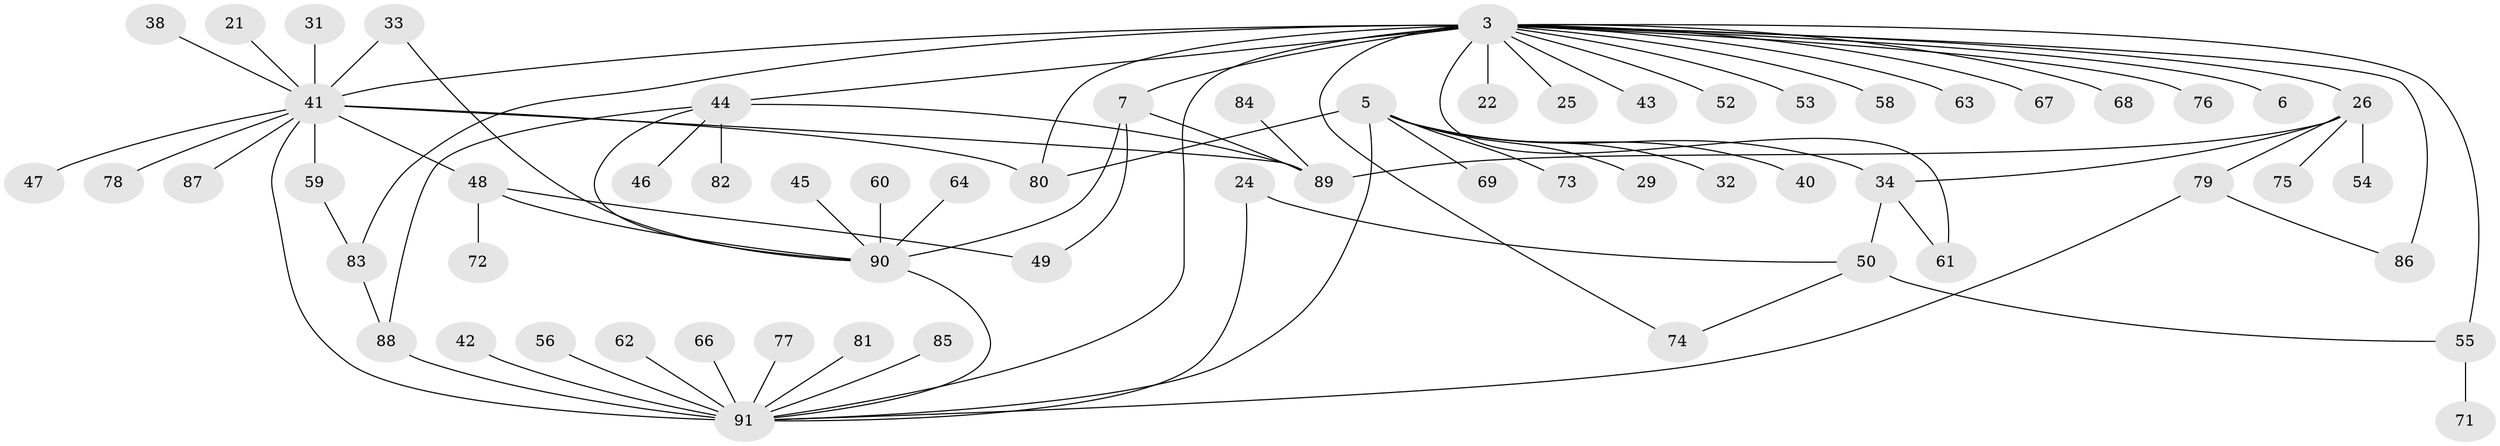 // original degree distribution, {11: 0.01098901098901099, 23: 0.01098901098901099, 16: 0.01098901098901099, 6: 0.054945054945054944, 9: 0.02197802197802198, 1: 0.46153846153846156, 7: 0.03296703296703297, 2: 0.2087912087912088, 10: 0.01098901098901099, 5: 0.03296703296703297, 3: 0.08791208791208792, 4: 0.054945054945054944}
// Generated by graph-tools (version 1.1) at 2025/50/03/04/25 21:50:17]
// undirected, 63 vertices, 83 edges
graph export_dot {
graph [start="1"]
  node [color=gray90,style=filled];
  3 [super="+2"];
  5;
  6;
  7;
  21;
  22;
  24;
  25;
  26;
  29;
  31;
  32;
  33 [super="+23"];
  34 [super="+20"];
  38;
  40;
  41 [super="+1+16+10"];
  42;
  43;
  44 [super="+37"];
  45;
  46;
  47;
  48;
  49 [super="+35"];
  50 [super="+30"];
  52;
  53;
  54;
  55;
  56 [super="+27"];
  58;
  59 [super="+9"];
  60;
  61;
  62 [super="+28"];
  63;
  64;
  66;
  67;
  68;
  69;
  71;
  72;
  73;
  74;
  75;
  76;
  77;
  78;
  79;
  80 [super="+4"];
  81;
  82;
  83 [super="+11"];
  84;
  85;
  86 [super="+18+65+15"];
  87 [super="+14"];
  88;
  89 [super="+70"];
  90 [super="+12+19"];
  91 [super="+39+57+17"];
  3 -- 6;
  3 -- 7 [weight=2];
  3 -- 26 [weight=2];
  3 -- 44 [weight=2];
  3 -- 53;
  3 -- 55 [weight=2];
  3 -- 58;
  3 -- 61;
  3 -- 68;
  3 -- 80 [weight=3];
  3 -- 67;
  3 -- 74;
  3 -- 76;
  3 -- 83 [weight=2];
  3 -- 22;
  3 -- 25;
  3 -- 41 [weight=5];
  3 -- 43;
  3 -- 52;
  3 -- 63;
  3 -- 86 [weight=3];
  3 -- 91;
  5 -- 29;
  5 -- 32;
  5 -- 40;
  5 -- 69;
  5 -- 73;
  5 -- 80;
  5 -- 34;
  5 -- 91 [weight=2];
  7 -- 90 [weight=2];
  7 -- 49;
  7 -- 89;
  21 -- 41;
  24 -- 50;
  24 -- 91;
  26 -- 54;
  26 -- 75;
  26 -- 79;
  26 -- 34;
  26 -- 89;
  31 -- 41;
  33 -- 90;
  33 -- 41;
  34 -- 50 [weight=2];
  34 -- 61;
  38 -- 41;
  41 -- 80;
  41 -- 78;
  41 -- 47;
  41 -- 48 [weight=2];
  41 -- 91 [weight=4];
  41 -- 59;
  41 -- 87;
  41 -- 89;
  42 -- 91;
  44 -- 82;
  44 -- 88;
  44 -- 46;
  44 -- 90;
  44 -- 89;
  45 -- 90;
  48 -- 49;
  48 -- 72;
  48 -- 90;
  50 -- 55;
  50 -- 74;
  55 -- 71;
  56 -- 91;
  59 -- 83;
  60 -- 90;
  62 -- 91;
  64 -- 90;
  66 -- 91;
  77 -- 91;
  79 -- 86;
  79 -- 91;
  81 -- 91;
  83 -- 88;
  84 -- 89;
  85 -- 91;
  88 -- 91;
  90 -- 91;
}
